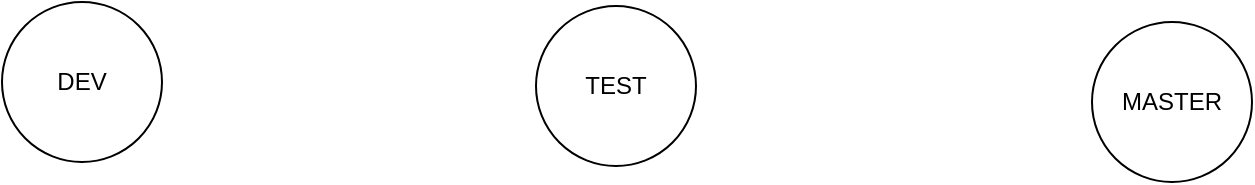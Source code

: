 <mxfile version="24.7.17">
  <diagram name="Page-1" id="bq4e-BebSLiYdaemuUL0">
    <mxGraphModel dx="1434" dy="436" grid="0" gridSize="10" guides="1" tooltips="1" connect="1" arrows="1" fold="1" page="0" pageScale="1" pageWidth="850" pageHeight="1100" math="0" shadow="0">
      <root>
        <mxCell id="0" />
        <mxCell id="1" parent="0" />
        <mxCell id="X5U-q2b1jGEAHIpkHi4O-1" value="DEV" style="ellipse;whiteSpace=wrap;html=1;aspect=fixed;" vertex="1" parent="1">
          <mxGeometry x="-147" y="105" width="80" height="80" as="geometry" />
        </mxCell>
        <mxCell id="X5U-q2b1jGEAHIpkHi4O-2" value="TEST" style="ellipse;whiteSpace=wrap;html=1;aspect=fixed;" vertex="1" parent="1">
          <mxGeometry x="120" y="107" width="80" height="80" as="geometry" />
        </mxCell>
        <mxCell id="X5U-q2b1jGEAHIpkHi4O-3" value="MASTER" style="ellipse;whiteSpace=wrap;html=1;aspect=fixed;" vertex="1" parent="1">
          <mxGeometry x="398" y="115" width="80" height="80" as="geometry" />
        </mxCell>
      </root>
    </mxGraphModel>
  </diagram>
</mxfile>
